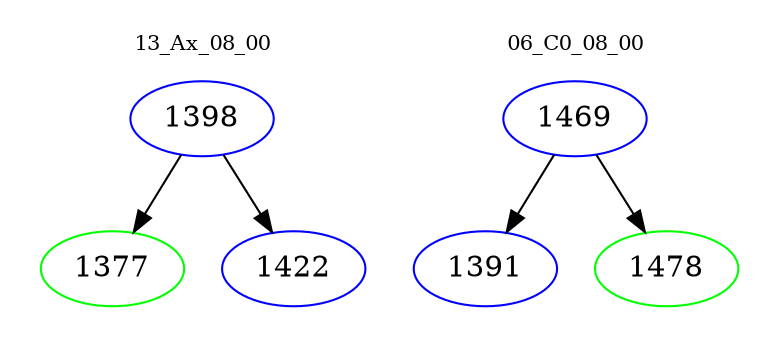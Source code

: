 digraph{
subgraph cluster_0 {
color = white
label = "13_Ax_08_00";
fontsize=10;
T0_1398 [label="1398", color="blue"]
T0_1398 -> T0_1377 [color="black"]
T0_1377 [label="1377", color="green"]
T0_1398 -> T0_1422 [color="black"]
T0_1422 [label="1422", color="blue"]
}
subgraph cluster_1 {
color = white
label = "06_C0_08_00";
fontsize=10;
T1_1469 [label="1469", color="blue"]
T1_1469 -> T1_1391 [color="black"]
T1_1391 [label="1391", color="blue"]
T1_1469 -> T1_1478 [color="black"]
T1_1478 [label="1478", color="green"]
}
}
